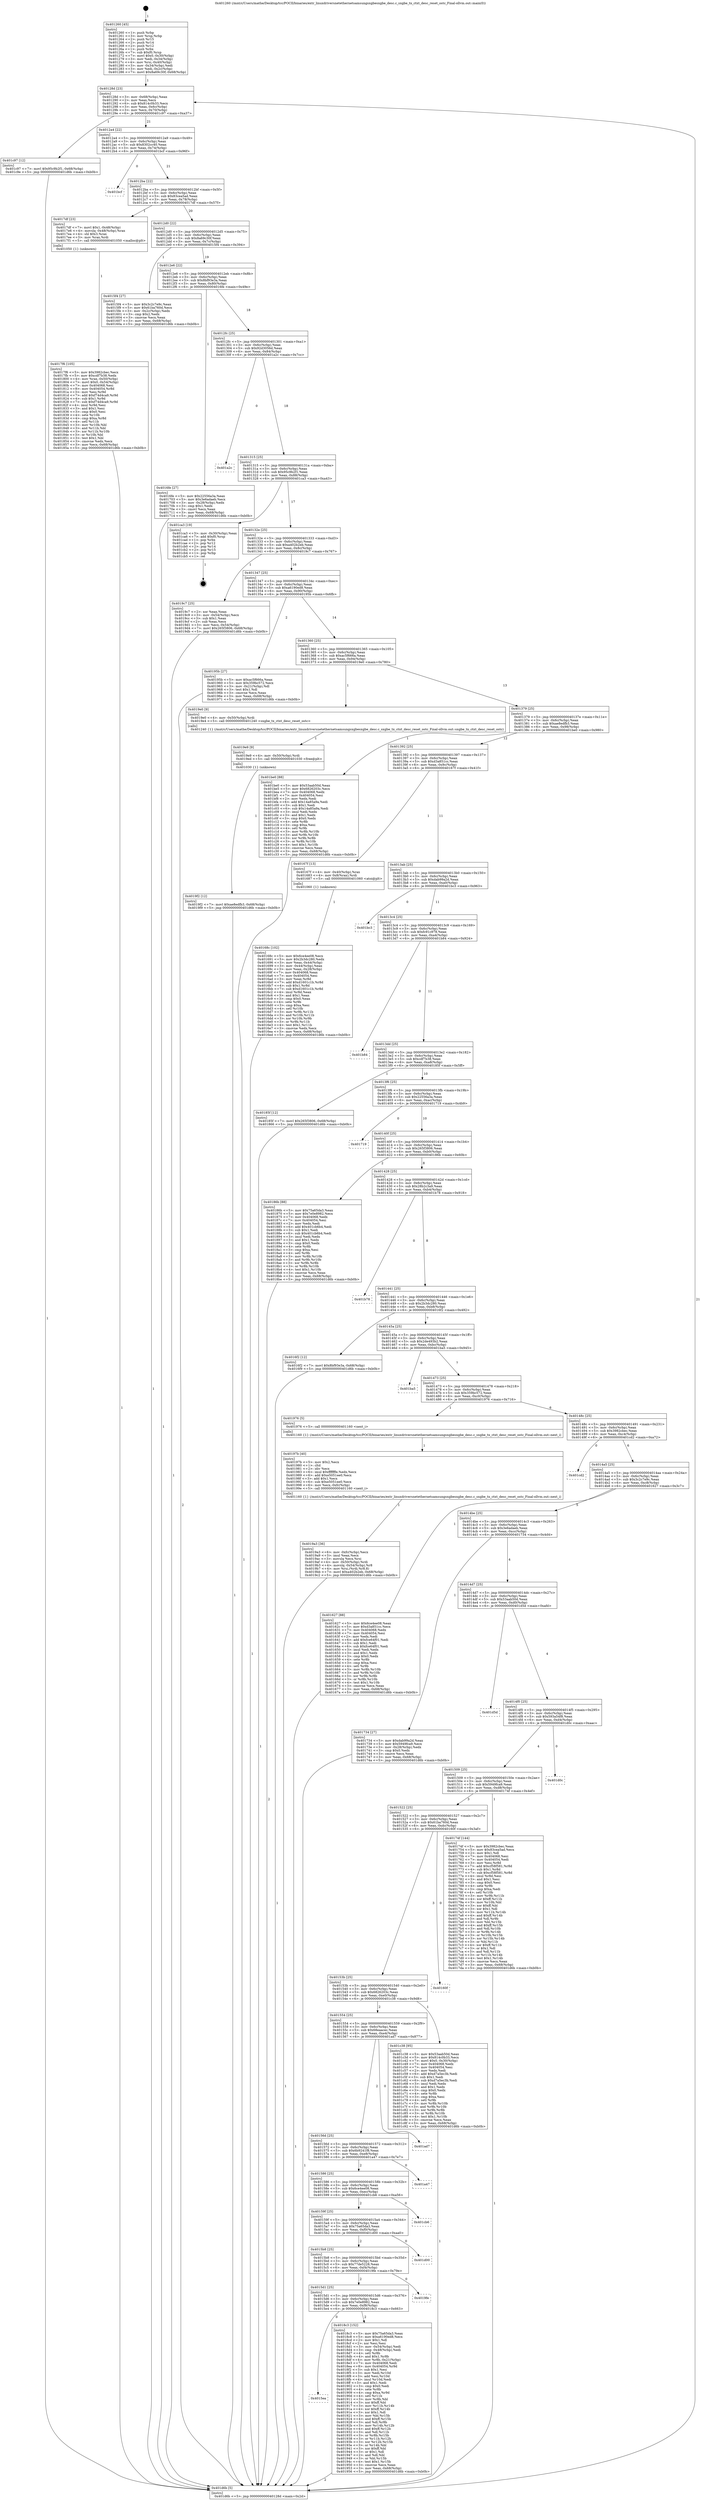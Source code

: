 digraph "0x401260" {
  label = "0x401260 (/mnt/c/Users/mathe/Desktop/tcc/POCII/binaries/extr_linuxdriversnetethernetsamsungsxgbesxgbe_desc.c_sxgbe_tx_ctxt_desc_reset_ostc_Final-ollvm.out::main(0))"
  labelloc = "t"
  node[shape=record]

  Entry [label="",width=0.3,height=0.3,shape=circle,fillcolor=black,style=filled]
  "0x40128d" [label="{
     0x40128d [23]\l
     | [instrs]\l
     &nbsp;&nbsp;0x40128d \<+3\>: mov -0x68(%rbp),%eax\l
     &nbsp;&nbsp;0x401290 \<+2\>: mov %eax,%ecx\l
     &nbsp;&nbsp;0x401292 \<+6\>: sub $0x814c0b33,%ecx\l
     &nbsp;&nbsp;0x401298 \<+3\>: mov %eax,-0x6c(%rbp)\l
     &nbsp;&nbsp;0x40129b \<+3\>: mov %ecx,-0x70(%rbp)\l
     &nbsp;&nbsp;0x40129e \<+6\>: je 0000000000401c97 \<main+0xa37\>\l
  }"]
  "0x401c97" [label="{
     0x401c97 [12]\l
     | [instrs]\l
     &nbsp;&nbsp;0x401c97 \<+7\>: movl $0x95c9b2f1,-0x68(%rbp)\l
     &nbsp;&nbsp;0x401c9e \<+5\>: jmp 0000000000401d6b \<main+0xb0b\>\l
  }"]
  "0x4012a4" [label="{
     0x4012a4 [22]\l
     | [instrs]\l
     &nbsp;&nbsp;0x4012a4 \<+5\>: jmp 00000000004012a9 \<main+0x49\>\l
     &nbsp;&nbsp;0x4012a9 \<+3\>: mov -0x6c(%rbp),%eax\l
     &nbsp;&nbsp;0x4012ac \<+5\>: sub $0x8302cc40,%eax\l
     &nbsp;&nbsp;0x4012b1 \<+3\>: mov %eax,-0x74(%rbp)\l
     &nbsp;&nbsp;0x4012b4 \<+6\>: je 0000000000401bcf \<main+0x96f\>\l
  }"]
  Exit [label="",width=0.3,height=0.3,shape=circle,fillcolor=black,style=filled,peripheries=2]
  "0x401bcf" [label="{
     0x401bcf\l
  }", style=dashed]
  "0x4012ba" [label="{
     0x4012ba [22]\l
     | [instrs]\l
     &nbsp;&nbsp;0x4012ba \<+5\>: jmp 00000000004012bf \<main+0x5f\>\l
     &nbsp;&nbsp;0x4012bf \<+3\>: mov -0x6c(%rbp),%eax\l
     &nbsp;&nbsp;0x4012c2 \<+5\>: sub $0x83cea5ad,%eax\l
     &nbsp;&nbsp;0x4012c7 \<+3\>: mov %eax,-0x78(%rbp)\l
     &nbsp;&nbsp;0x4012ca \<+6\>: je 00000000004017df \<main+0x57f\>\l
  }"]
  "0x4019f2" [label="{
     0x4019f2 [12]\l
     | [instrs]\l
     &nbsp;&nbsp;0x4019f2 \<+7\>: movl $0xae8edfb3,-0x68(%rbp)\l
     &nbsp;&nbsp;0x4019f9 \<+5\>: jmp 0000000000401d6b \<main+0xb0b\>\l
  }"]
  "0x4017df" [label="{
     0x4017df [23]\l
     | [instrs]\l
     &nbsp;&nbsp;0x4017df \<+7\>: movl $0x1,-0x48(%rbp)\l
     &nbsp;&nbsp;0x4017e6 \<+4\>: movslq -0x48(%rbp),%rax\l
     &nbsp;&nbsp;0x4017ea \<+4\>: shl $0x3,%rax\l
     &nbsp;&nbsp;0x4017ee \<+3\>: mov %rax,%rdi\l
     &nbsp;&nbsp;0x4017f1 \<+5\>: call 0000000000401050 \<malloc@plt\>\l
     | [calls]\l
     &nbsp;&nbsp;0x401050 \{1\} (unknown)\l
  }"]
  "0x4012d0" [label="{
     0x4012d0 [22]\l
     | [instrs]\l
     &nbsp;&nbsp;0x4012d0 \<+5\>: jmp 00000000004012d5 \<main+0x75\>\l
     &nbsp;&nbsp;0x4012d5 \<+3\>: mov -0x6c(%rbp),%eax\l
     &nbsp;&nbsp;0x4012d8 \<+5\>: sub $0x8a69c30f,%eax\l
     &nbsp;&nbsp;0x4012dd \<+3\>: mov %eax,-0x7c(%rbp)\l
     &nbsp;&nbsp;0x4012e0 \<+6\>: je 00000000004015f4 \<main+0x394\>\l
  }"]
  "0x4019e9" [label="{
     0x4019e9 [9]\l
     | [instrs]\l
     &nbsp;&nbsp;0x4019e9 \<+4\>: mov -0x50(%rbp),%rdi\l
     &nbsp;&nbsp;0x4019ed \<+5\>: call 0000000000401030 \<free@plt\>\l
     | [calls]\l
     &nbsp;&nbsp;0x401030 \{1\} (unknown)\l
  }"]
  "0x4015f4" [label="{
     0x4015f4 [27]\l
     | [instrs]\l
     &nbsp;&nbsp;0x4015f4 \<+5\>: mov $0x3c2c7e9c,%eax\l
     &nbsp;&nbsp;0x4015f9 \<+5\>: mov $0x61ba760d,%ecx\l
     &nbsp;&nbsp;0x4015fe \<+3\>: mov -0x2c(%rbp),%edx\l
     &nbsp;&nbsp;0x401601 \<+3\>: cmp $0x2,%edx\l
     &nbsp;&nbsp;0x401604 \<+3\>: cmovne %ecx,%eax\l
     &nbsp;&nbsp;0x401607 \<+3\>: mov %eax,-0x68(%rbp)\l
     &nbsp;&nbsp;0x40160a \<+5\>: jmp 0000000000401d6b \<main+0xb0b\>\l
  }"]
  "0x4012e6" [label="{
     0x4012e6 [22]\l
     | [instrs]\l
     &nbsp;&nbsp;0x4012e6 \<+5\>: jmp 00000000004012eb \<main+0x8b\>\l
     &nbsp;&nbsp;0x4012eb \<+3\>: mov -0x6c(%rbp),%eax\l
     &nbsp;&nbsp;0x4012ee \<+5\>: sub $0x8bf93e3a,%eax\l
     &nbsp;&nbsp;0x4012f3 \<+3\>: mov %eax,-0x80(%rbp)\l
     &nbsp;&nbsp;0x4012f6 \<+6\>: je 00000000004016fe \<main+0x49e\>\l
  }"]
  "0x401d6b" [label="{
     0x401d6b [5]\l
     | [instrs]\l
     &nbsp;&nbsp;0x401d6b \<+5\>: jmp 000000000040128d \<main+0x2d\>\l
  }"]
  "0x401260" [label="{
     0x401260 [45]\l
     | [instrs]\l
     &nbsp;&nbsp;0x401260 \<+1\>: push %rbp\l
     &nbsp;&nbsp;0x401261 \<+3\>: mov %rsp,%rbp\l
     &nbsp;&nbsp;0x401264 \<+2\>: push %r15\l
     &nbsp;&nbsp;0x401266 \<+2\>: push %r14\l
     &nbsp;&nbsp;0x401268 \<+2\>: push %r12\l
     &nbsp;&nbsp;0x40126a \<+1\>: push %rbx\l
     &nbsp;&nbsp;0x40126b \<+7\>: sub $0xf0,%rsp\l
     &nbsp;&nbsp;0x401272 \<+7\>: movl $0x0,-0x30(%rbp)\l
     &nbsp;&nbsp;0x401279 \<+3\>: mov %edi,-0x34(%rbp)\l
     &nbsp;&nbsp;0x40127c \<+4\>: mov %rsi,-0x40(%rbp)\l
     &nbsp;&nbsp;0x401280 \<+3\>: mov -0x34(%rbp),%edi\l
     &nbsp;&nbsp;0x401283 \<+3\>: mov %edi,-0x2c(%rbp)\l
     &nbsp;&nbsp;0x401286 \<+7\>: movl $0x8a69c30f,-0x68(%rbp)\l
  }"]
  "0x4019a3" [label="{
     0x4019a3 [36]\l
     | [instrs]\l
     &nbsp;&nbsp;0x4019a3 \<+6\>: mov -0xfc(%rbp),%ecx\l
     &nbsp;&nbsp;0x4019a9 \<+3\>: imul %eax,%ecx\l
     &nbsp;&nbsp;0x4019ac \<+3\>: movslq %ecx,%rsi\l
     &nbsp;&nbsp;0x4019af \<+4\>: mov -0x50(%rbp),%rdi\l
     &nbsp;&nbsp;0x4019b3 \<+4\>: movslq -0x54(%rbp),%r8\l
     &nbsp;&nbsp;0x4019b7 \<+4\>: mov %rsi,(%rdi,%r8,8)\l
     &nbsp;&nbsp;0x4019bb \<+7\>: movl $0xa402b2eb,-0x68(%rbp)\l
     &nbsp;&nbsp;0x4019c2 \<+5\>: jmp 0000000000401d6b \<main+0xb0b\>\l
  }"]
  "0x4016fe" [label="{
     0x4016fe [27]\l
     | [instrs]\l
     &nbsp;&nbsp;0x4016fe \<+5\>: mov $0x22556a3a,%eax\l
     &nbsp;&nbsp;0x401703 \<+5\>: mov $0x3e6adaeb,%ecx\l
     &nbsp;&nbsp;0x401708 \<+3\>: mov -0x28(%rbp),%edx\l
     &nbsp;&nbsp;0x40170b \<+3\>: cmp $0x1,%edx\l
     &nbsp;&nbsp;0x40170e \<+3\>: cmovl %ecx,%eax\l
     &nbsp;&nbsp;0x401711 \<+3\>: mov %eax,-0x68(%rbp)\l
     &nbsp;&nbsp;0x401714 \<+5\>: jmp 0000000000401d6b \<main+0xb0b\>\l
  }"]
  "0x4012fc" [label="{
     0x4012fc [25]\l
     | [instrs]\l
     &nbsp;&nbsp;0x4012fc \<+5\>: jmp 0000000000401301 \<main+0xa1\>\l
     &nbsp;&nbsp;0x401301 \<+3\>: mov -0x6c(%rbp),%eax\l
     &nbsp;&nbsp;0x401304 \<+5\>: sub $0x92d3056d,%eax\l
     &nbsp;&nbsp;0x401309 \<+6\>: mov %eax,-0x84(%rbp)\l
     &nbsp;&nbsp;0x40130f \<+6\>: je 0000000000401a2c \<main+0x7cc\>\l
  }"]
  "0x40197b" [label="{
     0x40197b [40]\l
     | [instrs]\l
     &nbsp;&nbsp;0x40197b \<+5\>: mov $0x2,%ecx\l
     &nbsp;&nbsp;0x401980 \<+1\>: cltd\l
     &nbsp;&nbsp;0x401981 \<+2\>: idiv %ecx\l
     &nbsp;&nbsp;0x401983 \<+6\>: imul $0xfffffffe,%edx,%ecx\l
     &nbsp;&nbsp;0x401989 \<+6\>: add $0xe5051ee0,%ecx\l
     &nbsp;&nbsp;0x40198f \<+3\>: add $0x1,%ecx\l
     &nbsp;&nbsp;0x401992 \<+6\>: sub $0xe5051ee0,%ecx\l
     &nbsp;&nbsp;0x401998 \<+6\>: mov %ecx,-0xfc(%rbp)\l
     &nbsp;&nbsp;0x40199e \<+5\>: call 0000000000401160 \<next_i\>\l
     | [calls]\l
     &nbsp;&nbsp;0x401160 \{1\} (/mnt/c/Users/mathe/Desktop/tcc/POCII/binaries/extr_linuxdriversnetethernetsamsungsxgbesxgbe_desc.c_sxgbe_tx_ctxt_desc_reset_ostc_Final-ollvm.out::next_i)\l
  }"]
  "0x401a2c" [label="{
     0x401a2c\l
  }", style=dashed]
  "0x401315" [label="{
     0x401315 [25]\l
     | [instrs]\l
     &nbsp;&nbsp;0x401315 \<+5\>: jmp 000000000040131a \<main+0xba\>\l
     &nbsp;&nbsp;0x40131a \<+3\>: mov -0x6c(%rbp),%eax\l
     &nbsp;&nbsp;0x40131d \<+5\>: sub $0x95c9b2f1,%eax\l
     &nbsp;&nbsp;0x401322 \<+6\>: mov %eax,-0x88(%rbp)\l
     &nbsp;&nbsp;0x401328 \<+6\>: je 0000000000401ca3 \<main+0xa43\>\l
  }"]
  "0x4015ea" [label="{
     0x4015ea\l
  }", style=dashed]
  "0x401ca3" [label="{
     0x401ca3 [19]\l
     | [instrs]\l
     &nbsp;&nbsp;0x401ca3 \<+3\>: mov -0x30(%rbp),%eax\l
     &nbsp;&nbsp;0x401ca6 \<+7\>: add $0xf0,%rsp\l
     &nbsp;&nbsp;0x401cad \<+1\>: pop %rbx\l
     &nbsp;&nbsp;0x401cae \<+2\>: pop %r12\l
     &nbsp;&nbsp;0x401cb0 \<+2\>: pop %r14\l
     &nbsp;&nbsp;0x401cb2 \<+2\>: pop %r15\l
     &nbsp;&nbsp;0x401cb4 \<+1\>: pop %rbp\l
     &nbsp;&nbsp;0x401cb5 \<+1\>: ret\l
  }"]
  "0x40132e" [label="{
     0x40132e [25]\l
     | [instrs]\l
     &nbsp;&nbsp;0x40132e \<+5\>: jmp 0000000000401333 \<main+0xd3\>\l
     &nbsp;&nbsp;0x401333 \<+3\>: mov -0x6c(%rbp),%eax\l
     &nbsp;&nbsp;0x401336 \<+5\>: sub $0xa402b2eb,%eax\l
     &nbsp;&nbsp;0x40133b \<+6\>: mov %eax,-0x8c(%rbp)\l
     &nbsp;&nbsp;0x401341 \<+6\>: je 00000000004019c7 \<main+0x767\>\l
  }"]
  "0x4018c3" [label="{
     0x4018c3 [152]\l
     | [instrs]\l
     &nbsp;&nbsp;0x4018c3 \<+5\>: mov $0x75a65da3,%eax\l
     &nbsp;&nbsp;0x4018c8 \<+5\>: mov $0xa6190ed8,%ecx\l
     &nbsp;&nbsp;0x4018cd \<+2\>: mov $0x1,%dl\l
     &nbsp;&nbsp;0x4018cf \<+2\>: xor %esi,%esi\l
     &nbsp;&nbsp;0x4018d1 \<+3\>: mov -0x54(%rbp),%edi\l
     &nbsp;&nbsp;0x4018d4 \<+3\>: cmp -0x48(%rbp),%edi\l
     &nbsp;&nbsp;0x4018d7 \<+4\>: setl %r8b\l
     &nbsp;&nbsp;0x4018db \<+4\>: and $0x1,%r8b\l
     &nbsp;&nbsp;0x4018df \<+4\>: mov %r8b,-0x21(%rbp)\l
     &nbsp;&nbsp;0x4018e3 \<+7\>: mov 0x404068,%edi\l
     &nbsp;&nbsp;0x4018ea \<+8\>: mov 0x404054,%r9d\l
     &nbsp;&nbsp;0x4018f2 \<+3\>: sub $0x1,%esi\l
     &nbsp;&nbsp;0x4018f5 \<+3\>: mov %edi,%r10d\l
     &nbsp;&nbsp;0x4018f8 \<+3\>: add %esi,%r10d\l
     &nbsp;&nbsp;0x4018fb \<+4\>: imul %r10d,%edi\l
     &nbsp;&nbsp;0x4018ff \<+3\>: and $0x1,%edi\l
     &nbsp;&nbsp;0x401902 \<+3\>: cmp $0x0,%edi\l
     &nbsp;&nbsp;0x401905 \<+4\>: sete %r8b\l
     &nbsp;&nbsp;0x401909 \<+4\>: cmp $0xa,%r9d\l
     &nbsp;&nbsp;0x40190d \<+4\>: setl %r11b\l
     &nbsp;&nbsp;0x401911 \<+3\>: mov %r8b,%bl\l
     &nbsp;&nbsp;0x401914 \<+3\>: xor $0xff,%bl\l
     &nbsp;&nbsp;0x401917 \<+3\>: mov %r11b,%r14b\l
     &nbsp;&nbsp;0x40191a \<+4\>: xor $0xff,%r14b\l
     &nbsp;&nbsp;0x40191e \<+3\>: xor $0x1,%dl\l
     &nbsp;&nbsp;0x401921 \<+3\>: mov %bl,%r15b\l
     &nbsp;&nbsp;0x401924 \<+4\>: and $0xff,%r15b\l
     &nbsp;&nbsp;0x401928 \<+3\>: and %dl,%r8b\l
     &nbsp;&nbsp;0x40192b \<+3\>: mov %r14b,%r12b\l
     &nbsp;&nbsp;0x40192e \<+4\>: and $0xff,%r12b\l
     &nbsp;&nbsp;0x401932 \<+3\>: and %dl,%r11b\l
     &nbsp;&nbsp;0x401935 \<+3\>: or %r8b,%r15b\l
     &nbsp;&nbsp;0x401938 \<+3\>: or %r11b,%r12b\l
     &nbsp;&nbsp;0x40193b \<+3\>: xor %r12b,%r15b\l
     &nbsp;&nbsp;0x40193e \<+3\>: or %r14b,%bl\l
     &nbsp;&nbsp;0x401941 \<+3\>: xor $0xff,%bl\l
     &nbsp;&nbsp;0x401944 \<+3\>: or $0x1,%dl\l
     &nbsp;&nbsp;0x401947 \<+2\>: and %dl,%bl\l
     &nbsp;&nbsp;0x401949 \<+3\>: or %bl,%r15b\l
     &nbsp;&nbsp;0x40194c \<+4\>: test $0x1,%r15b\l
     &nbsp;&nbsp;0x401950 \<+3\>: cmovne %ecx,%eax\l
     &nbsp;&nbsp;0x401953 \<+3\>: mov %eax,-0x68(%rbp)\l
     &nbsp;&nbsp;0x401956 \<+5\>: jmp 0000000000401d6b \<main+0xb0b\>\l
  }"]
  "0x4019c7" [label="{
     0x4019c7 [25]\l
     | [instrs]\l
     &nbsp;&nbsp;0x4019c7 \<+2\>: xor %eax,%eax\l
     &nbsp;&nbsp;0x4019c9 \<+3\>: mov -0x54(%rbp),%ecx\l
     &nbsp;&nbsp;0x4019cc \<+3\>: sub $0x1,%eax\l
     &nbsp;&nbsp;0x4019cf \<+2\>: sub %eax,%ecx\l
     &nbsp;&nbsp;0x4019d1 \<+3\>: mov %ecx,-0x54(%rbp)\l
     &nbsp;&nbsp;0x4019d4 \<+7\>: movl $0x265f3806,-0x68(%rbp)\l
     &nbsp;&nbsp;0x4019db \<+5\>: jmp 0000000000401d6b \<main+0xb0b\>\l
  }"]
  "0x401347" [label="{
     0x401347 [25]\l
     | [instrs]\l
     &nbsp;&nbsp;0x401347 \<+5\>: jmp 000000000040134c \<main+0xec\>\l
     &nbsp;&nbsp;0x40134c \<+3\>: mov -0x6c(%rbp),%eax\l
     &nbsp;&nbsp;0x40134f \<+5\>: sub $0xa6190ed8,%eax\l
     &nbsp;&nbsp;0x401354 \<+6\>: mov %eax,-0x90(%rbp)\l
     &nbsp;&nbsp;0x40135a \<+6\>: je 000000000040195b \<main+0x6fb\>\l
  }"]
  "0x4015d1" [label="{
     0x4015d1 [25]\l
     | [instrs]\l
     &nbsp;&nbsp;0x4015d1 \<+5\>: jmp 00000000004015d6 \<main+0x376\>\l
     &nbsp;&nbsp;0x4015d6 \<+3\>: mov -0x6c(%rbp),%eax\l
     &nbsp;&nbsp;0x4015d9 \<+5\>: sub $0x7e0e8982,%eax\l
     &nbsp;&nbsp;0x4015de \<+6\>: mov %eax,-0xf8(%rbp)\l
     &nbsp;&nbsp;0x4015e4 \<+6\>: je 00000000004018c3 \<main+0x663\>\l
  }"]
  "0x40195b" [label="{
     0x40195b [27]\l
     | [instrs]\l
     &nbsp;&nbsp;0x40195b \<+5\>: mov $0xac5f666a,%eax\l
     &nbsp;&nbsp;0x401960 \<+5\>: mov $0x359bc572,%ecx\l
     &nbsp;&nbsp;0x401965 \<+3\>: mov -0x21(%rbp),%dl\l
     &nbsp;&nbsp;0x401968 \<+3\>: test $0x1,%dl\l
     &nbsp;&nbsp;0x40196b \<+3\>: cmovne %ecx,%eax\l
     &nbsp;&nbsp;0x40196e \<+3\>: mov %eax,-0x68(%rbp)\l
     &nbsp;&nbsp;0x401971 \<+5\>: jmp 0000000000401d6b \<main+0xb0b\>\l
  }"]
  "0x401360" [label="{
     0x401360 [25]\l
     | [instrs]\l
     &nbsp;&nbsp;0x401360 \<+5\>: jmp 0000000000401365 \<main+0x105\>\l
     &nbsp;&nbsp;0x401365 \<+3\>: mov -0x6c(%rbp),%eax\l
     &nbsp;&nbsp;0x401368 \<+5\>: sub $0xac5f666a,%eax\l
     &nbsp;&nbsp;0x40136d \<+6\>: mov %eax,-0x94(%rbp)\l
     &nbsp;&nbsp;0x401373 \<+6\>: je 00000000004019e0 \<main+0x780\>\l
  }"]
  "0x4019fe" [label="{
     0x4019fe\l
  }", style=dashed]
  "0x4019e0" [label="{
     0x4019e0 [9]\l
     | [instrs]\l
     &nbsp;&nbsp;0x4019e0 \<+4\>: mov -0x50(%rbp),%rdi\l
     &nbsp;&nbsp;0x4019e4 \<+5\>: call 0000000000401240 \<sxgbe_tx_ctxt_desc_reset_ostc\>\l
     | [calls]\l
     &nbsp;&nbsp;0x401240 \{1\} (/mnt/c/Users/mathe/Desktop/tcc/POCII/binaries/extr_linuxdriversnetethernetsamsungsxgbesxgbe_desc.c_sxgbe_tx_ctxt_desc_reset_ostc_Final-ollvm.out::sxgbe_tx_ctxt_desc_reset_ostc)\l
  }"]
  "0x401379" [label="{
     0x401379 [25]\l
     | [instrs]\l
     &nbsp;&nbsp;0x401379 \<+5\>: jmp 000000000040137e \<main+0x11e\>\l
     &nbsp;&nbsp;0x40137e \<+3\>: mov -0x6c(%rbp),%eax\l
     &nbsp;&nbsp;0x401381 \<+5\>: sub $0xae8edfb3,%eax\l
     &nbsp;&nbsp;0x401386 \<+6\>: mov %eax,-0x98(%rbp)\l
     &nbsp;&nbsp;0x40138c \<+6\>: je 0000000000401be0 \<main+0x980\>\l
  }"]
  "0x4015b8" [label="{
     0x4015b8 [25]\l
     | [instrs]\l
     &nbsp;&nbsp;0x4015b8 \<+5\>: jmp 00000000004015bd \<main+0x35d\>\l
     &nbsp;&nbsp;0x4015bd \<+3\>: mov -0x6c(%rbp),%eax\l
     &nbsp;&nbsp;0x4015c0 \<+5\>: sub $0x77de5228,%eax\l
     &nbsp;&nbsp;0x4015c5 \<+6\>: mov %eax,-0xf4(%rbp)\l
     &nbsp;&nbsp;0x4015cb \<+6\>: je 00000000004019fe \<main+0x79e\>\l
  }"]
  "0x401be0" [label="{
     0x401be0 [88]\l
     | [instrs]\l
     &nbsp;&nbsp;0x401be0 \<+5\>: mov $0x53aab50d,%eax\l
     &nbsp;&nbsp;0x401be5 \<+5\>: mov $0x6826203c,%ecx\l
     &nbsp;&nbsp;0x401bea \<+7\>: mov 0x404068,%edx\l
     &nbsp;&nbsp;0x401bf1 \<+7\>: mov 0x404054,%esi\l
     &nbsp;&nbsp;0x401bf8 \<+2\>: mov %edx,%edi\l
     &nbsp;&nbsp;0x401bfa \<+6\>: add $0x14a85a9a,%edi\l
     &nbsp;&nbsp;0x401c00 \<+3\>: sub $0x1,%edi\l
     &nbsp;&nbsp;0x401c03 \<+6\>: sub $0x14a85a9a,%edi\l
     &nbsp;&nbsp;0x401c09 \<+3\>: imul %edi,%edx\l
     &nbsp;&nbsp;0x401c0c \<+3\>: and $0x1,%edx\l
     &nbsp;&nbsp;0x401c0f \<+3\>: cmp $0x0,%edx\l
     &nbsp;&nbsp;0x401c12 \<+4\>: sete %r8b\l
     &nbsp;&nbsp;0x401c16 \<+3\>: cmp $0xa,%esi\l
     &nbsp;&nbsp;0x401c19 \<+4\>: setl %r9b\l
     &nbsp;&nbsp;0x401c1d \<+3\>: mov %r8b,%r10b\l
     &nbsp;&nbsp;0x401c20 \<+3\>: and %r9b,%r10b\l
     &nbsp;&nbsp;0x401c23 \<+3\>: xor %r9b,%r8b\l
     &nbsp;&nbsp;0x401c26 \<+3\>: or %r8b,%r10b\l
     &nbsp;&nbsp;0x401c29 \<+4\>: test $0x1,%r10b\l
     &nbsp;&nbsp;0x401c2d \<+3\>: cmovne %ecx,%eax\l
     &nbsp;&nbsp;0x401c30 \<+3\>: mov %eax,-0x68(%rbp)\l
     &nbsp;&nbsp;0x401c33 \<+5\>: jmp 0000000000401d6b \<main+0xb0b\>\l
  }"]
  "0x401392" [label="{
     0x401392 [25]\l
     | [instrs]\l
     &nbsp;&nbsp;0x401392 \<+5\>: jmp 0000000000401397 \<main+0x137\>\l
     &nbsp;&nbsp;0x401397 \<+3\>: mov -0x6c(%rbp),%eax\l
     &nbsp;&nbsp;0x40139a \<+5\>: sub $0xd3a851cc,%eax\l
     &nbsp;&nbsp;0x40139f \<+6\>: mov %eax,-0x9c(%rbp)\l
     &nbsp;&nbsp;0x4013a5 \<+6\>: je 000000000040167f \<main+0x41f\>\l
  }"]
  "0x401d00" [label="{
     0x401d00\l
  }", style=dashed]
  "0x40167f" [label="{
     0x40167f [13]\l
     | [instrs]\l
     &nbsp;&nbsp;0x40167f \<+4\>: mov -0x40(%rbp),%rax\l
     &nbsp;&nbsp;0x401683 \<+4\>: mov 0x8(%rax),%rdi\l
     &nbsp;&nbsp;0x401687 \<+5\>: call 0000000000401060 \<atoi@plt\>\l
     | [calls]\l
     &nbsp;&nbsp;0x401060 \{1\} (unknown)\l
  }"]
  "0x4013ab" [label="{
     0x4013ab [25]\l
     | [instrs]\l
     &nbsp;&nbsp;0x4013ab \<+5\>: jmp 00000000004013b0 \<main+0x150\>\l
     &nbsp;&nbsp;0x4013b0 \<+3\>: mov -0x6c(%rbp),%eax\l
     &nbsp;&nbsp;0x4013b3 \<+5\>: sub $0xdab99a2d,%eax\l
     &nbsp;&nbsp;0x4013b8 \<+6\>: mov %eax,-0xa0(%rbp)\l
     &nbsp;&nbsp;0x4013be \<+6\>: je 0000000000401bc3 \<main+0x963\>\l
  }"]
  "0x40159f" [label="{
     0x40159f [25]\l
     | [instrs]\l
     &nbsp;&nbsp;0x40159f \<+5\>: jmp 00000000004015a4 \<main+0x344\>\l
     &nbsp;&nbsp;0x4015a4 \<+3\>: mov -0x6c(%rbp),%eax\l
     &nbsp;&nbsp;0x4015a7 \<+5\>: sub $0x75a65da3,%eax\l
     &nbsp;&nbsp;0x4015ac \<+6\>: mov %eax,-0xf0(%rbp)\l
     &nbsp;&nbsp;0x4015b2 \<+6\>: je 0000000000401d00 \<main+0xaa0\>\l
  }"]
  "0x401bc3" [label="{
     0x401bc3\l
  }", style=dashed]
  "0x4013c4" [label="{
     0x4013c4 [25]\l
     | [instrs]\l
     &nbsp;&nbsp;0x4013c4 \<+5\>: jmp 00000000004013c9 \<main+0x169\>\l
     &nbsp;&nbsp;0x4013c9 \<+3\>: mov -0x6c(%rbp),%eax\l
     &nbsp;&nbsp;0x4013cc \<+5\>: sub $0xfc91c978,%eax\l
     &nbsp;&nbsp;0x4013d1 \<+6\>: mov %eax,-0xa4(%rbp)\l
     &nbsp;&nbsp;0x4013d7 \<+6\>: je 0000000000401b84 \<main+0x924\>\l
  }"]
  "0x401cb6" [label="{
     0x401cb6\l
  }", style=dashed]
  "0x401b84" [label="{
     0x401b84\l
  }", style=dashed]
  "0x4013dd" [label="{
     0x4013dd [25]\l
     | [instrs]\l
     &nbsp;&nbsp;0x4013dd \<+5\>: jmp 00000000004013e2 \<main+0x182\>\l
     &nbsp;&nbsp;0x4013e2 \<+3\>: mov -0x6c(%rbp),%eax\l
     &nbsp;&nbsp;0x4013e5 \<+5\>: sub $0xcdf7b38,%eax\l
     &nbsp;&nbsp;0x4013ea \<+6\>: mov %eax,-0xa8(%rbp)\l
     &nbsp;&nbsp;0x4013f0 \<+6\>: je 000000000040185f \<main+0x5ff\>\l
  }"]
  "0x401586" [label="{
     0x401586 [25]\l
     | [instrs]\l
     &nbsp;&nbsp;0x401586 \<+5\>: jmp 000000000040158b \<main+0x32b\>\l
     &nbsp;&nbsp;0x40158b \<+3\>: mov -0x6c(%rbp),%eax\l
     &nbsp;&nbsp;0x40158e \<+5\>: sub $0x6ce4ee08,%eax\l
     &nbsp;&nbsp;0x401593 \<+6\>: mov %eax,-0xec(%rbp)\l
     &nbsp;&nbsp;0x401599 \<+6\>: je 0000000000401cb6 \<main+0xa56\>\l
  }"]
  "0x40185f" [label="{
     0x40185f [12]\l
     | [instrs]\l
     &nbsp;&nbsp;0x40185f \<+7\>: movl $0x265f3806,-0x68(%rbp)\l
     &nbsp;&nbsp;0x401866 \<+5\>: jmp 0000000000401d6b \<main+0xb0b\>\l
  }"]
  "0x4013f6" [label="{
     0x4013f6 [25]\l
     | [instrs]\l
     &nbsp;&nbsp;0x4013f6 \<+5\>: jmp 00000000004013fb \<main+0x19b\>\l
     &nbsp;&nbsp;0x4013fb \<+3\>: mov -0x6c(%rbp),%eax\l
     &nbsp;&nbsp;0x4013fe \<+5\>: sub $0x22556a3a,%eax\l
     &nbsp;&nbsp;0x401403 \<+6\>: mov %eax,-0xac(%rbp)\l
     &nbsp;&nbsp;0x401409 \<+6\>: je 0000000000401719 \<main+0x4b9\>\l
  }"]
  "0x401a47" [label="{
     0x401a47\l
  }", style=dashed]
  "0x401719" [label="{
     0x401719\l
  }", style=dashed]
  "0x40140f" [label="{
     0x40140f [25]\l
     | [instrs]\l
     &nbsp;&nbsp;0x40140f \<+5\>: jmp 0000000000401414 \<main+0x1b4\>\l
     &nbsp;&nbsp;0x401414 \<+3\>: mov -0x6c(%rbp),%eax\l
     &nbsp;&nbsp;0x401417 \<+5\>: sub $0x265f3806,%eax\l
     &nbsp;&nbsp;0x40141c \<+6\>: mov %eax,-0xb0(%rbp)\l
     &nbsp;&nbsp;0x401422 \<+6\>: je 000000000040186b \<main+0x60b\>\l
  }"]
  "0x40156d" [label="{
     0x40156d [25]\l
     | [instrs]\l
     &nbsp;&nbsp;0x40156d \<+5\>: jmp 0000000000401572 \<main+0x312\>\l
     &nbsp;&nbsp;0x401572 \<+3\>: mov -0x6c(%rbp),%eax\l
     &nbsp;&nbsp;0x401575 \<+5\>: sub $0x6b9241f8,%eax\l
     &nbsp;&nbsp;0x40157a \<+6\>: mov %eax,-0xe8(%rbp)\l
     &nbsp;&nbsp;0x401580 \<+6\>: je 0000000000401a47 \<main+0x7e7\>\l
  }"]
  "0x40186b" [label="{
     0x40186b [88]\l
     | [instrs]\l
     &nbsp;&nbsp;0x40186b \<+5\>: mov $0x75a65da3,%eax\l
     &nbsp;&nbsp;0x401870 \<+5\>: mov $0x7e0e8982,%ecx\l
     &nbsp;&nbsp;0x401875 \<+7\>: mov 0x404068,%edx\l
     &nbsp;&nbsp;0x40187c \<+7\>: mov 0x404054,%esi\l
     &nbsp;&nbsp;0x401883 \<+2\>: mov %edx,%edi\l
     &nbsp;&nbsp;0x401885 \<+6\>: add $0x401cb6b4,%edi\l
     &nbsp;&nbsp;0x40188b \<+3\>: sub $0x1,%edi\l
     &nbsp;&nbsp;0x40188e \<+6\>: sub $0x401cb6b4,%edi\l
     &nbsp;&nbsp;0x401894 \<+3\>: imul %edi,%edx\l
     &nbsp;&nbsp;0x401897 \<+3\>: and $0x1,%edx\l
     &nbsp;&nbsp;0x40189a \<+3\>: cmp $0x0,%edx\l
     &nbsp;&nbsp;0x40189d \<+4\>: sete %r8b\l
     &nbsp;&nbsp;0x4018a1 \<+3\>: cmp $0xa,%esi\l
     &nbsp;&nbsp;0x4018a4 \<+4\>: setl %r9b\l
     &nbsp;&nbsp;0x4018a8 \<+3\>: mov %r8b,%r10b\l
     &nbsp;&nbsp;0x4018ab \<+3\>: and %r9b,%r10b\l
     &nbsp;&nbsp;0x4018ae \<+3\>: xor %r9b,%r8b\l
     &nbsp;&nbsp;0x4018b1 \<+3\>: or %r8b,%r10b\l
     &nbsp;&nbsp;0x4018b4 \<+4\>: test $0x1,%r10b\l
     &nbsp;&nbsp;0x4018b8 \<+3\>: cmovne %ecx,%eax\l
     &nbsp;&nbsp;0x4018bb \<+3\>: mov %eax,-0x68(%rbp)\l
     &nbsp;&nbsp;0x4018be \<+5\>: jmp 0000000000401d6b \<main+0xb0b\>\l
  }"]
  "0x401428" [label="{
     0x401428 [25]\l
     | [instrs]\l
     &nbsp;&nbsp;0x401428 \<+5\>: jmp 000000000040142d \<main+0x1cd\>\l
     &nbsp;&nbsp;0x40142d \<+3\>: mov -0x6c(%rbp),%eax\l
     &nbsp;&nbsp;0x401430 \<+5\>: sub $0x28b2c3a9,%eax\l
     &nbsp;&nbsp;0x401435 \<+6\>: mov %eax,-0xb4(%rbp)\l
     &nbsp;&nbsp;0x40143b \<+6\>: je 0000000000401b78 \<main+0x918\>\l
  }"]
  "0x401ad7" [label="{
     0x401ad7\l
  }", style=dashed]
  "0x401b78" [label="{
     0x401b78\l
  }", style=dashed]
  "0x401441" [label="{
     0x401441 [25]\l
     | [instrs]\l
     &nbsp;&nbsp;0x401441 \<+5\>: jmp 0000000000401446 \<main+0x1e6\>\l
     &nbsp;&nbsp;0x401446 \<+3\>: mov -0x6c(%rbp),%eax\l
     &nbsp;&nbsp;0x401449 \<+5\>: sub $0x2b3dc280,%eax\l
     &nbsp;&nbsp;0x40144e \<+6\>: mov %eax,-0xb8(%rbp)\l
     &nbsp;&nbsp;0x401454 \<+6\>: je 00000000004016f2 \<main+0x492\>\l
  }"]
  "0x401554" [label="{
     0x401554 [25]\l
     | [instrs]\l
     &nbsp;&nbsp;0x401554 \<+5\>: jmp 0000000000401559 \<main+0x2f9\>\l
     &nbsp;&nbsp;0x401559 \<+3\>: mov -0x6c(%rbp),%eax\l
     &nbsp;&nbsp;0x40155c \<+5\>: sub $0x68eaacec,%eax\l
     &nbsp;&nbsp;0x401561 \<+6\>: mov %eax,-0xe4(%rbp)\l
     &nbsp;&nbsp;0x401567 \<+6\>: je 0000000000401ad7 \<main+0x877\>\l
  }"]
  "0x4016f2" [label="{
     0x4016f2 [12]\l
     | [instrs]\l
     &nbsp;&nbsp;0x4016f2 \<+7\>: movl $0x8bf93e3a,-0x68(%rbp)\l
     &nbsp;&nbsp;0x4016f9 \<+5\>: jmp 0000000000401d6b \<main+0xb0b\>\l
  }"]
  "0x40145a" [label="{
     0x40145a [25]\l
     | [instrs]\l
     &nbsp;&nbsp;0x40145a \<+5\>: jmp 000000000040145f \<main+0x1ff\>\l
     &nbsp;&nbsp;0x40145f \<+3\>: mov -0x6c(%rbp),%eax\l
     &nbsp;&nbsp;0x401462 \<+5\>: sub $0x2de493b2,%eax\l
     &nbsp;&nbsp;0x401467 \<+6\>: mov %eax,-0xbc(%rbp)\l
     &nbsp;&nbsp;0x40146d \<+6\>: je 0000000000401ba5 \<main+0x945\>\l
  }"]
  "0x401c38" [label="{
     0x401c38 [95]\l
     | [instrs]\l
     &nbsp;&nbsp;0x401c38 \<+5\>: mov $0x53aab50d,%eax\l
     &nbsp;&nbsp;0x401c3d \<+5\>: mov $0x814c0b33,%ecx\l
     &nbsp;&nbsp;0x401c42 \<+7\>: movl $0x0,-0x30(%rbp)\l
     &nbsp;&nbsp;0x401c49 \<+7\>: mov 0x404068,%edx\l
     &nbsp;&nbsp;0x401c50 \<+7\>: mov 0x404054,%esi\l
     &nbsp;&nbsp;0x401c57 \<+2\>: mov %edx,%edi\l
     &nbsp;&nbsp;0x401c59 \<+6\>: add $0xd7a5ec3b,%edi\l
     &nbsp;&nbsp;0x401c5f \<+3\>: sub $0x1,%edi\l
     &nbsp;&nbsp;0x401c62 \<+6\>: sub $0xd7a5ec3b,%edi\l
     &nbsp;&nbsp;0x401c68 \<+3\>: imul %edi,%edx\l
     &nbsp;&nbsp;0x401c6b \<+3\>: and $0x1,%edx\l
     &nbsp;&nbsp;0x401c6e \<+3\>: cmp $0x0,%edx\l
     &nbsp;&nbsp;0x401c71 \<+4\>: sete %r8b\l
     &nbsp;&nbsp;0x401c75 \<+3\>: cmp $0xa,%esi\l
     &nbsp;&nbsp;0x401c78 \<+4\>: setl %r9b\l
     &nbsp;&nbsp;0x401c7c \<+3\>: mov %r8b,%r10b\l
     &nbsp;&nbsp;0x401c7f \<+3\>: and %r9b,%r10b\l
     &nbsp;&nbsp;0x401c82 \<+3\>: xor %r9b,%r8b\l
     &nbsp;&nbsp;0x401c85 \<+3\>: or %r8b,%r10b\l
     &nbsp;&nbsp;0x401c88 \<+4\>: test $0x1,%r10b\l
     &nbsp;&nbsp;0x401c8c \<+3\>: cmovne %ecx,%eax\l
     &nbsp;&nbsp;0x401c8f \<+3\>: mov %eax,-0x68(%rbp)\l
     &nbsp;&nbsp;0x401c92 \<+5\>: jmp 0000000000401d6b \<main+0xb0b\>\l
  }"]
  "0x401ba5" [label="{
     0x401ba5\l
  }", style=dashed]
  "0x401473" [label="{
     0x401473 [25]\l
     | [instrs]\l
     &nbsp;&nbsp;0x401473 \<+5\>: jmp 0000000000401478 \<main+0x218\>\l
     &nbsp;&nbsp;0x401478 \<+3\>: mov -0x6c(%rbp),%eax\l
     &nbsp;&nbsp;0x40147b \<+5\>: sub $0x359bc572,%eax\l
     &nbsp;&nbsp;0x401480 \<+6\>: mov %eax,-0xc0(%rbp)\l
     &nbsp;&nbsp;0x401486 \<+6\>: je 0000000000401976 \<main+0x716\>\l
  }"]
  "0x40153b" [label="{
     0x40153b [25]\l
     | [instrs]\l
     &nbsp;&nbsp;0x40153b \<+5\>: jmp 0000000000401540 \<main+0x2e0\>\l
     &nbsp;&nbsp;0x401540 \<+3\>: mov -0x6c(%rbp),%eax\l
     &nbsp;&nbsp;0x401543 \<+5\>: sub $0x6826203c,%eax\l
     &nbsp;&nbsp;0x401548 \<+6\>: mov %eax,-0xe0(%rbp)\l
     &nbsp;&nbsp;0x40154e \<+6\>: je 0000000000401c38 \<main+0x9d8\>\l
  }"]
  "0x401976" [label="{
     0x401976 [5]\l
     | [instrs]\l
     &nbsp;&nbsp;0x401976 \<+5\>: call 0000000000401160 \<next_i\>\l
     | [calls]\l
     &nbsp;&nbsp;0x401160 \{1\} (/mnt/c/Users/mathe/Desktop/tcc/POCII/binaries/extr_linuxdriversnetethernetsamsungsxgbesxgbe_desc.c_sxgbe_tx_ctxt_desc_reset_ostc_Final-ollvm.out::next_i)\l
  }"]
  "0x40148c" [label="{
     0x40148c [25]\l
     | [instrs]\l
     &nbsp;&nbsp;0x40148c \<+5\>: jmp 0000000000401491 \<main+0x231\>\l
     &nbsp;&nbsp;0x401491 \<+3\>: mov -0x6c(%rbp),%eax\l
     &nbsp;&nbsp;0x401494 \<+5\>: sub $0x3982cbec,%eax\l
     &nbsp;&nbsp;0x401499 \<+6\>: mov %eax,-0xc4(%rbp)\l
     &nbsp;&nbsp;0x40149f \<+6\>: je 0000000000401cd2 \<main+0xa72\>\l
  }"]
  "0x40160f" [label="{
     0x40160f\l
  }", style=dashed]
  "0x401cd2" [label="{
     0x401cd2\l
  }", style=dashed]
  "0x4014a5" [label="{
     0x4014a5 [25]\l
     | [instrs]\l
     &nbsp;&nbsp;0x4014a5 \<+5\>: jmp 00000000004014aa \<main+0x24a\>\l
     &nbsp;&nbsp;0x4014aa \<+3\>: mov -0x6c(%rbp),%eax\l
     &nbsp;&nbsp;0x4014ad \<+5\>: sub $0x3c2c7e9c,%eax\l
     &nbsp;&nbsp;0x4014b2 \<+6\>: mov %eax,-0xc8(%rbp)\l
     &nbsp;&nbsp;0x4014b8 \<+6\>: je 0000000000401627 \<main+0x3c7\>\l
  }"]
  "0x4017f6" [label="{
     0x4017f6 [105]\l
     | [instrs]\l
     &nbsp;&nbsp;0x4017f6 \<+5\>: mov $0x3982cbec,%ecx\l
     &nbsp;&nbsp;0x4017fb \<+5\>: mov $0xcdf7b38,%edx\l
     &nbsp;&nbsp;0x401800 \<+4\>: mov %rax,-0x50(%rbp)\l
     &nbsp;&nbsp;0x401804 \<+7\>: movl $0x0,-0x54(%rbp)\l
     &nbsp;&nbsp;0x40180b \<+7\>: mov 0x404068,%esi\l
     &nbsp;&nbsp;0x401812 \<+8\>: mov 0x404054,%r8d\l
     &nbsp;&nbsp;0x40181a \<+3\>: mov %esi,%r9d\l
     &nbsp;&nbsp;0x40181d \<+7\>: add $0xf74d4ca9,%r9d\l
     &nbsp;&nbsp;0x401824 \<+4\>: sub $0x1,%r9d\l
     &nbsp;&nbsp;0x401828 \<+7\>: sub $0xf74d4ca9,%r9d\l
     &nbsp;&nbsp;0x40182f \<+4\>: imul %r9d,%esi\l
     &nbsp;&nbsp;0x401833 \<+3\>: and $0x1,%esi\l
     &nbsp;&nbsp;0x401836 \<+3\>: cmp $0x0,%esi\l
     &nbsp;&nbsp;0x401839 \<+4\>: sete %r10b\l
     &nbsp;&nbsp;0x40183d \<+4\>: cmp $0xa,%r8d\l
     &nbsp;&nbsp;0x401841 \<+4\>: setl %r11b\l
     &nbsp;&nbsp;0x401845 \<+3\>: mov %r10b,%bl\l
     &nbsp;&nbsp;0x401848 \<+3\>: and %r11b,%bl\l
     &nbsp;&nbsp;0x40184b \<+3\>: xor %r11b,%r10b\l
     &nbsp;&nbsp;0x40184e \<+3\>: or %r10b,%bl\l
     &nbsp;&nbsp;0x401851 \<+3\>: test $0x1,%bl\l
     &nbsp;&nbsp;0x401854 \<+3\>: cmovne %edx,%ecx\l
     &nbsp;&nbsp;0x401857 \<+3\>: mov %ecx,-0x68(%rbp)\l
     &nbsp;&nbsp;0x40185a \<+5\>: jmp 0000000000401d6b \<main+0xb0b\>\l
  }"]
  "0x401627" [label="{
     0x401627 [88]\l
     | [instrs]\l
     &nbsp;&nbsp;0x401627 \<+5\>: mov $0x6ce4ee08,%eax\l
     &nbsp;&nbsp;0x40162c \<+5\>: mov $0xd3a851cc,%ecx\l
     &nbsp;&nbsp;0x401631 \<+7\>: mov 0x404068,%edx\l
     &nbsp;&nbsp;0x401638 \<+7\>: mov 0x404054,%esi\l
     &nbsp;&nbsp;0x40163f \<+2\>: mov %edx,%edi\l
     &nbsp;&nbsp;0x401641 \<+6\>: add $0xfce64f01,%edi\l
     &nbsp;&nbsp;0x401647 \<+3\>: sub $0x1,%edi\l
     &nbsp;&nbsp;0x40164a \<+6\>: sub $0xfce64f01,%edi\l
     &nbsp;&nbsp;0x401650 \<+3\>: imul %edi,%edx\l
     &nbsp;&nbsp;0x401653 \<+3\>: and $0x1,%edx\l
     &nbsp;&nbsp;0x401656 \<+3\>: cmp $0x0,%edx\l
     &nbsp;&nbsp;0x401659 \<+4\>: sete %r8b\l
     &nbsp;&nbsp;0x40165d \<+3\>: cmp $0xa,%esi\l
     &nbsp;&nbsp;0x401660 \<+4\>: setl %r9b\l
     &nbsp;&nbsp;0x401664 \<+3\>: mov %r8b,%r10b\l
     &nbsp;&nbsp;0x401667 \<+3\>: and %r9b,%r10b\l
     &nbsp;&nbsp;0x40166a \<+3\>: xor %r9b,%r8b\l
     &nbsp;&nbsp;0x40166d \<+3\>: or %r8b,%r10b\l
     &nbsp;&nbsp;0x401670 \<+4\>: test $0x1,%r10b\l
     &nbsp;&nbsp;0x401674 \<+3\>: cmovne %ecx,%eax\l
     &nbsp;&nbsp;0x401677 \<+3\>: mov %eax,-0x68(%rbp)\l
     &nbsp;&nbsp;0x40167a \<+5\>: jmp 0000000000401d6b \<main+0xb0b\>\l
  }"]
  "0x4014be" [label="{
     0x4014be [25]\l
     | [instrs]\l
     &nbsp;&nbsp;0x4014be \<+5\>: jmp 00000000004014c3 \<main+0x263\>\l
     &nbsp;&nbsp;0x4014c3 \<+3\>: mov -0x6c(%rbp),%eax\l
     &nbsp;&nbsp;0x4014c6 \<+5\>: sub $0x3e6adaeb,%eax\l
     &nbsp;&nbsp;0x4014cb \<+6\>: mov %eax,-0xcc(%rbp)\l
     &nbsp;&nbsp;0x4014d1 \<+6\>: je 0000000000401734 \<main+0x4d4\>\l
  }"]
  "0x40168c" [label="{
     0x40168c [102]\l
     | [instrs]\l
     &nbsp;&nbsp;0x40168c \<+5\>: mov $0x6ce4ee08,%ecx\l
     &nbsp;&nbsp;0x401691 \<+5\>: mov $0x2b3dc280,%edx\l
     &nbsp;&nbsp;0x401696 \<+3\>: mov %eax,-0x44(%rbp)\l
     &nbsp;&nbsp;0x401699 \<+3\>: mov -0x44(%rbp),%eax\l
     &nbsp;&nbsp;0x40169c \<+3\>: mov %eax,-0x28(%rbp)\l
     &nbsp;&nbsp;0x40169f \<+7\>: mov 0x404068,%eax\l
     &nbsp;&nbsp;0x4016a6 \<+7\>: mov 0x404054,%esi\l
     &nbsp;&nbsp;0x4016ad \<+3\>: mov %eax,%r8d\l
     &nbsp;&nbsp;0x4016b0 \<+7\>: add $0xd1601c1b,%r8d\l
     &nbsp;&nbsp;0x4016b7 \<+4\>: sub $0x1,%r8d\l
     &nbsp;&nbsp;0x4016bb \<+7\>: sub $0xd1601c1b,%r8d\l
     &nbsp;&nbsp;0x4016c2 \<+4\>: imul %r8d,%eax\l
     &nbsp;&nbsp;0x4016c6 \<+3\>: and $0x1,%eax\l
     &nbsp;&nbsp;0x4016c9 \<+3\>: cmp $0x0,%eax\l
     &nbsp;&nbsp;0x4016cc \<+4\>: sete %r9b\l
     &nbsp;&nbsp;0x4016d0 \<+3\>: cmp $0xa,%esi\l
     &nbsp;&nbsp;0x4016d3 \<+4\>: setl %r10b\l
     &nbsp;&nbsp;0x4016d7 \<+3\>: mov %r9b,%r11b\l
     &nbsp;&nbsp;0x4016da \<+3\>: and %r10b,%r11b\l
     &nbsp;&nbsp;0x4016dd \<+3\>: xor %r10b,%r9b\l
     &nbsp;&nbsp;0x4016e0 \<+3\>: or %r9b,%r11b\l
     &nbsp;&nbsp;0x4016e3 \<+4\>: test $0x1,%r11b\l
     &nbsp;&nbsp;0x4016e7 \<+3\>: cmovne %edx,%ecx\l
     &nbsp;&nbsp;0x4016ea \<+3\>: mov %ecx,-0x68(%rbp)\l
     &nbsp;&nbsp;0x4016ed \<+5\>: jmp 0000000000401d6b \<main+0xb0b\>\l
  }"]
  "0x401522" [label="{
     0x401522 [25]\l
     | [instrs]\l
     &nbsp;&nbsp;0x401522 \<+5\>: jmp 0000000000401527 \<main+0x2c7\>\l
     &nbsp;&nbsp;0x401527 \<+3\>: mov -0x6c(%rbp),%eax\l
     &nbsp;&nbsp;0x40152a \<+5\>: sub $0x61ba760d,%eax\l
     &nbsp;&nbsp;0x40152f \<+6\>: mov %eax,-0xdc(%rbp)\l
     &nbsp;&nbsp;0x401535 \<+6\>: je 000000000040160f \<main+0x3af\>\l
  }"]
  "0x401734" [label="{
     0x401734 [27]\l
     | [instrs]\l
     &nbsp;&nbsp;0x401734 \<+5\>: mov $0xdab99a2d,%eax\l
     &nbsp;&nbsp;0x401739 \<+5\>: mov $0x5949fca9,%ecx\l
     &nbsp;&nbsp;0x40173e \<+3\>: mov -0x28(%rbp),%edx\l
     &nbsp;&nbsp;0x401741 \<+3\>: cmp $0x0,%edx\l
     &nbsp;&nbsp;0x401744 \<+3\>: cmove %ecx,%eax\l
     &nbsp;&nbsp;0x401747 \<+3\>: mov %eax,-0x68(%rbp)\l
     &nbsp;&nbsp;0x40174a \<+5\>: jmp 0000000000401d6b \<main+0xb0b\>\l
  }"]
  "0x4014d7" [label="{
     0x4014d7 [25]\l
     | [instrs]\l
     &nbsp;&nbsp;0x4014d7 \<+5\>: jmp 00000000004014dc \<main+0x27c\>\l
     &nbsp;&nbsp;0x4014dc \<+3\>: mov -0x6c(%rbp),%eax\l
     &nbsp;&nbsp;0x4014df \<+5\>: sub $0x53aab50d,%eax\l
     &nbsp;&nbsp;0x4014e4 \<+6\>: mov %eax,-0xd0(%rbp)\l
     &nbsp;&nbsp;0x4014ea \<+6\>: je 0000000000401d5d \<main+0xafd\>\l
  }"]
  "0x40174f" [label="{
     0x40174f [144]\l
     | [instrs]\l
     &nbsp;&nbsp;0x40174f \<+5\>: mov $0x3982cbec,%eax\l
     &nbsp;&nbsp;0x401754 \<+5\>: mov $0x83cea5ad,%ecx\l
     &nbsp;&nbsp;0x401759 \<+2\>: mov $0x1,%dl\l
     &nbsp;&nbsp;0x40175b \<+7\>: mov 0x404068,%esi\l
     &nbsp;&nbsp;0x401762 \<+7\>: mov 0x404054,%edi\l
     &nbsp;&nbsp;0x401769 \<+3\>: mov %esi,%r8d\l
     &nbsp;&nbsp;0x40176c \<+7\>: add $0xcf58f581,%r8d\l
     &nbsp;&nbsp;0x401773 \<+4\>: sub $0x1,%r8d\l
     &nbsp;&nbsp;0x401777 \<+7\>: sub $0xcf58f581,%r8d\l
     &nbsp;&nbsp;0x40177e \<+4\>: imul %r8d,%esi\l
     &nbsp;&nbsp;0x401782 \<+3\>: and $0x1,%esi\l
     &nbsp;&nbsp;0x401785 \<+3\>: cmp $0x0,%esi\l
     &nbsp;&nbsp;0x401788 \<+4\>: sete %r9b\l
     &nbsp;&nbsp;0x40178c \<+3\>: cmp $0xa,%edi\l
     &nbsp;&nbsp;0x40178f \<+4\>: setl %r10b\l
     &nbsp;&nbsp;0x401793 \<+3\>: mov %r9b,%r11b\l
     &nbsp;&nbsp;0x401796 \<+4\>: xor $0xff,%r11b\l
     &nbsp;&nbsp;0x40179a \<+3\>: mov %r10b,%bl\l
     &nbsp;&nbsp;0x40179d \<+3\>: xor $0xff,%bl\l
     &nbsp;&nbsp;0x4017a0 \<+3\>: xor $0x1,%dl\l
     &nbsp;&nbsp;0x4017a3 \<+3\>: mov %r11b,%r14b\l
     &nbsp;&nbsp;0x4017a6 \<+4\>: and $0xff,%r14b\l
     &nbsp;&nbsp;0x4017aa \<+3\>: and %dl,%r9b\l
     &nbsp;&nbsp;0x4017ad \<+3\>: mov %bl,%r15b\l
     &nbsp;&nbsp;0x4017b0 \<+4\>: and $0xff,%r15b\l
     &nbsp;&nbsp;0x4017b4 \<+3\>: and %dl,%r10b\l
     &nbsp;&nbsp;0x4017b7 \<+3\>: or %r9b,%r14b\l
     &nbsp;&nbsp;0x4017ba \<+3\>: or %r10b,%r15b\l
     &nbsp;&nbsp;0x4017bd \<+3\>: xor %r15b,%r14b\l
     &nbsp;&nbsp;0x4017c0 \<+3\>: or %bl,%r11b\l
     &nbsp;&nbsp;0x4017c3 \<+4\>: xor $0xff,%r11b\l
     &nbsp;&nbsp;0x4017c7 \<+3\>: or $0x1,%dl\l
     &nbsp;&nbsp;0x4017ca \<+3\>: and %dl,%r11b\l
     &nbsp;&nbsp;0x4017cd \<+3\>: or %r11b,%r14b\l
     &nbsp;&nbsp;0x4017d0 \<+4\>: test $0x1,%r14b\l
     &nbsp;&nbsp;0x4017d4 \<+3\>: cmovne %ecx,%eax\l
     &nbsp;&nbsp;0x4017d7 \<+3\>: mov %eax,-0x68(%rbp)\l
     &nbsp;&nbsp;0x4017da \<+5\>: jmp 0000000000401d6b \<main+0xb0b\>\l
  }"]
  "0x401d5d" [label="{
     0x401d5d\l
  }", style=dashed]
  "0x4014f0" [label="{
     0x4014f0 [25]\l
     | [instrs]\l
     &nbsp;&nbsp;0x4014f0 \<+5\>: jmp 00000000004014f5 \<main+0x295\>\l
     &nbsp;&nbsp;0x4014f5 \<+3\>: mov -0x6c(%rbp),%eax\l
     &nbsp;&nbsp;0x4014f8 \<+5\>: sub $0x593a54f8,%eax\l
     &nbsp;&nbsp;0x4014fd \<+6\>: mov %eax,-0xd4(%rbp)\l
     &nbsp;&nbsp;0x401503 \<+6\>: je 0000000000401d0c \<main+0xaac\>\l
  }"]
  "0x401509" [label="{
     0x401509 [25]\l
     | [instrs]\l
     &nbsp;&nbsp;0x401509 \<+5\>: jmp 000000000040150e \<main+0x2ae\>\l
     &nbsp;&nbsp;0x40150e \<+3\>: mov -0x6c(%rbp),%eax\l
     &nbsp;&nbsp;0x401511 \<+5\>: sub $0x5949fca9,%eax\l
     &nbsp;&nbsp;0x401516 \<+6\>: mov %eax,-0xd8(%rbp)\l
     &nbsp;&nbsp;0x40151c \<+6\>: je 000000000040174f \<main+0x4ef\>\l
  }"]
  "0x401d0c" [label="{
     0x401d0c\l
  }", style=dashed]
  Entry -> "0x401260" [label=" 1"]
  "0x40128d" -> "0x401c97" [label=" 1"]
  "0x40128d" -> "0x4012a4" [label=" 21"]
  "0x401ca3" -> Exit [label=" 1"]
  "0x4012a4" -> "0x401bcf" [label=" 0"]
  "0x4012a4" -> "0x4012ba" [label=" 21"]
  "0x401c97" -> "0x401d6b" [label=" 1"]
  "0x4012ba" -> "0x4017df" [label=" 1"]
  "0x4012ba" -> "0x4012d0" [label=" 20"]
  "0x401c38" -> "0x401d6b" [label=" 1"]
  "0x4012d0" -> "0x4015f4" [label=" 1"]
  "0x4012d0" -> "0x4012e6" [label=" 19"]
  "0x4015f4" -> "0x401d6b" [label=" 1"]
  "0x401260" -> "0x40128d" [label=" 1"]
  "0x401d6b" -> "0x40128d" [label=" 21"]
  "0x401be0" -> "0x401d6b" [label=" 1"]
  "0x4012e6" -> "0x4016fe" [label=" 1"]
  "0x4012e6" -> "0x4012fc" [label=" 18"]
  "0x4019f2" -> "0x401d6b" [label=" 1"]
  "0x4012fc" -> "0x401a2c" [label=" 0"]
  "0x4012fc" -> "0x401315" [label=" 18"]
  "0x4019e9" -> "0x4019f2" [label=" 1"]
  "0x401315" -> "0x401ca3" [label=" 1"]
  "0x401315" -> "0x40132e" [label=" 17"]
  "0x4019e0" -> "0x4019e9" [label=" 1"]
  "0x40132e" -> "0x4019c7" [label=" 1"]
  "0x40132e" -> "0x401347" [label=" 16"]
  "0x4019c7" -> "0x401d6b" [label=" 1"]
  "0x401347" -> "0x40195b" [label=" 2"]
  "0x401347" -> "0x401360" [label=" 14"]
  "0x40197b" -> "0x4019a3" [label=" 1"]
  "0x401360" -> "0x4019e0" [label=" 1"]
  "0x401360" -> "0x401379" [label=" 13"]
  "0x401976" -> "0x40197b" [label=" 1"]
  "0x401379" -> "0x401be0" [label=" 1"]
  "0x401379" -> "0x401392" [label=" 12"]
  "0x4018c3" -> "0x401d6b" [label=" 2"]
  "0x401392" -> "0x40167f" [label=" 1"]
  "0x401392" -> "0x4013ab" [label=" 11"]
  "0x4015d1" -> "0x4015ea" [label=" 0"]
  "0x4013ab" -> "0x401bc3" [label=" 0"]
  "0x4013ab" -> "0x4013c4" [label=" 11"]
  "0x4019a3" -> "0x401d6b" [label=" 1"]
  "0x4013c4" -> "0x401b84" [label=" 0"]
  "0x4013c4" -> "0x4013dd" [label=" 11"]
  "0x4015b8" -> "0x4015d1" [label=" 2"]
  "0x4013dd" -> "0x40185f" [label=" 1"]
  "0x4013dd" -> "0x4013f6" [label=" 10"]
  "0x40195b" -> "0x401d6b" [label=" 2"]
  "0x4013f6" -> "0x401719" [label=" 0"]
  "0x4013f6" -> "0x40140f" [label=" 10"]
  "0x40159f" -> "0x4015b8" [label=" 2"]
  "0x40140f" -> "0x40186b" [label=" 2"]
  "0x40140f" -> "0x401428" [label=" 8"]
  "0x4015d1" -> "0x4018c3" [label=" 2"]
  "0x401428" -> "0x401b78" [label=" 0"]
  "0x401428" -> "0x401441" [label=" 8"]
  "0x401586" -> "0x40159f" [label=" 2"]
  "0x401441" -> "0x4016f2" [label=" 1"]
  "0x401441" -> "0x40145a" [label=" 7"]
  "0x4015b8" -> "0x4019fe" [label=" 0"]
  "0x40145a" -> "0x401ba5" [label=" 0"]
  "0x40145a" -> "0x401473" [label=" 7"]
  "0x40156d" -> "0x401586" [label=" 2"]
  "0x401473" -> "0x401976" [label=" 1"]
  "0x401473" -> "0x40148c" [label=" 6"]
  "0x40159f" -> "0x401d00" [label=" 0"]
  "0x40148c" -> "0x401cd2" [label=" 0"]
  "0x40148c" -> "0x4014a5" [label=" 6"]
  "0x401554" -> "0x40156d" [label=" 2"]
  "0x4014a5" -> "0x401627" [label=" 1"]
  "0x4014a5" -> "0x4014be" [label=" 5"]
  "0x401627" -> "0x401d6b" [label=" 1"]
  "0x40167f" -> "0x40168c" [label=" 1"]
  "0x40168c" -> "0x401d6b" [label=" 1"]
  "0x4016f2" -> "0x401d6b" [label=" 1"]
  "0x4016fe" -> "0x401d6b" [label=" 1"]
  "0x401586" -> "0x401cb6" [label=" 0"]
  "0x4014be" -> "0x401734" [label=" 1"]
  "0x4014be" -> "0x4014d7" [label=" 4"]
  "0x401734" -> "0x401d6b" [label=" 1"]
  "0x40153b" -> "0x401554" [label=" 2"]
  "0x4014d7" -> "0x401d5d" [label=" 0"]
  "0x4014d7" -> "0x4014f0" [label=" 4"]
  "0x40153b" -> "0x401c38" [label=" 1"]
  "0x4014f0" -> "0x401d0c" [label=" 0"]
  "0x4014f0" -> "0x401509" [label=" 4"]
  "0x40156d" -> "0x401a47" [label=" 0"]
  "0x401509" -> "0x40174f" [label=" 1"]
  "0x401509" -> "0x401522" [label=" 3"]
  "0x40174f" -> "0x401d6b" [label=" 1"]
  "0x4017df" -> "0x4017f6" [label=" 1"]
  "0x4017f6" -> "0x401d6b" [label=" 1"]
  "0x40185f" -> "0x401d6b" [label=" 1"]
  "0x40186b" -> "0x401d6b" [label=" 2"]
  "0x401554" -> "0x401ad7" [label=" 0"]
  "0x401522" -> "0x40160f" [label=" 0"]
  "0x401522" -> "0x40153b" [label=" 3"]
}
